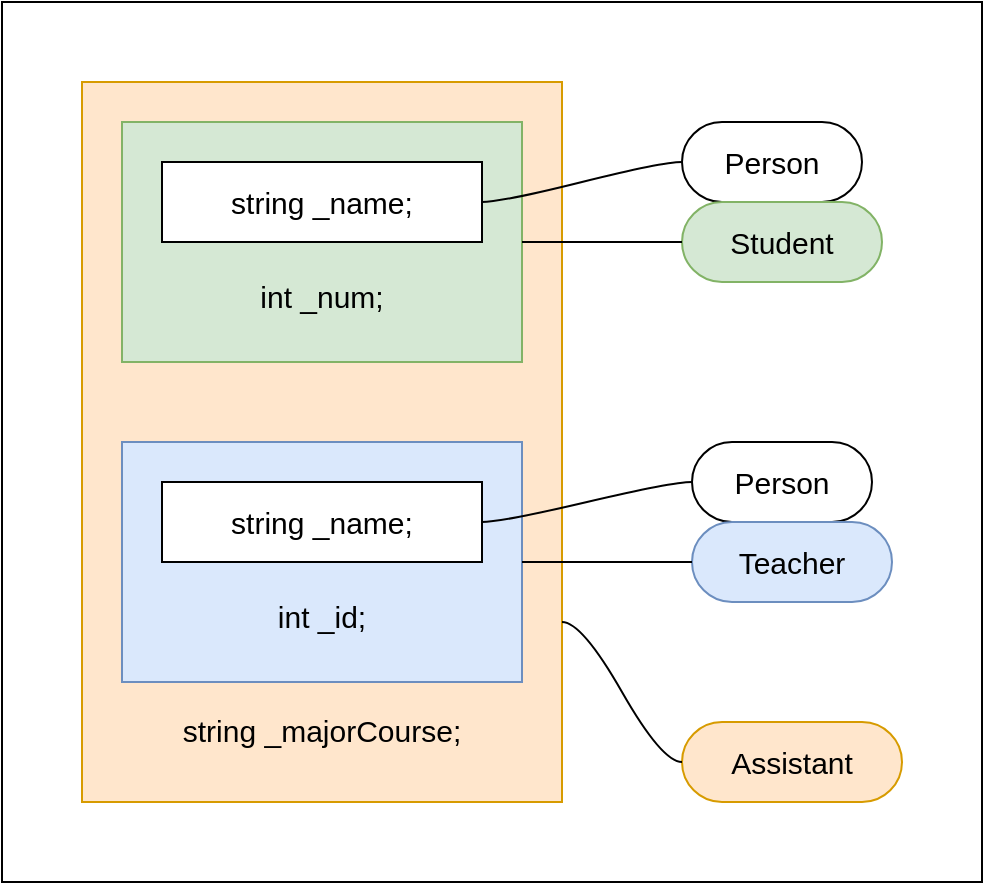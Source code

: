 <mxfile>
    <diagram id="6QmAAOw3HuF4r7J-LOuc" name="Page-1">
        <mxGraphModel dx="1198" dy="979" grid="1" gridSize="10" guides="1" tooltips="1" connect="1" arrows="1" fold="1" page="1" pageScale="1" pageWidth="850" pageHeight="1100" math="0" shadow="0">
            <root>
                <mxCell id="0"/>
                <mxCell id="1" parent="0"/>
                <mxCell id="19" value="" style="rounded=0;whiteSpace=wrap;html=1;fontSize=15;" vertex="1" parent="1">
                    <mxGeometry x="60" y="20" width="490" height="440" as="geometry"/>
                </mxCell>
                <mxCell id="7" value="&lt;br&gt;&lt;br&gt;&lt;br&gt;&lt;br&gt;&lt;br&gt;&lt;br&gt;&lt;br&gt;&lt;br&gt;&lt;br&gt;&lt;br&gt;&lt;br&gt;&lt;br&gt;&lt;br&gt;&lt;br&gt;&lt;br&gt;&lt;br&gt;string _majorCourse;" style="rounded=0;whiteSpace=wrap;html=1;fontSize=15;fillColor=#ffe6cc;strokeColor=#d79b00;" vertex="1" parent="1">
                    <mxGeometry x="100" y="60" width="240" height="360" as="geometry"/>
                </mxCell>
                <mxCell id="3" value="&lt;br&gt;&lt;br&gt;&lt;br&gt;int _num;" style="rounded=0;whiteSpace=wrap;html=1;fontSize=15;fillColor=#d5e8d4;strokeColor=#82b366;" vertex="1" parent="1">
                    <mxGeometry x="120" y="80" width="200" height="120" as="geometry"/>
                </mxCell>
                <mxCell id="2" value="&lt;font style=&quot;font-size: 15px;&quot;&gt;string _name;&lt;/font&gt;" style="rounded=0;whiteSpace=wrap;html=1;" vertex="1" parent="1">
                    <mxGeometry x="140" y="100" width="160" height="40" as="geometry"/>
                </mxCell>
                <mxCell id="5" value="&lt;br&gt;&lt;br&gt;&lt;br&gt;int _id;" style="rounded=0;whiteSpace=wrap;html=1;fontSize=15;fillColor=#dae8fc;strokeColor=#6c8ebf;" vertex="1" parent="1">
                    <mxGeometry x="120" y="240" width="200" height="120" as="geometry"/>
                </mxCell>
                <mxCell id="6" value="&lt;font style=&quot;font-size: 15px;&quot;&gt;string _name;&lt;/font&gt;" style="rounded=0;whiteSpace=wrap;html=1;" vertex="1" parent="1">
                    <mxGeometry x="140" y="260" width="160" height="40" as="geometry"/>
                </mxCell>
                <mxCell id="8" value="Person" style="whiteSpace=wrap;html=1;rounded=1;arcSize=50;align=center;verticalAlign=middle;strokeWidth=1;autosize=1;spacing=4;treeFolding=1;treeMoving=1;newEdgeStyle={&quot;edgeStyle&quot;:&quot;entityRelationEdgeStyle&quot;,&quot;startArrow&quot;:&quot;none&quot;,&quot;endArrow&quot;:&quot;none&quot;,&quot;segment&quot;:10,&quot;curved&quot;:1,&quot;sourcePerimeterSpacing&quot;:0,&quot;targetPerimeterSpacing&quot;:0};fontSize=15;" vertex="1" parent="1">
                    <mxGeometry x="400" y="80" width="90" height="40" as="geometry"/>
                </mxCell>
                <mxCell id="9" value="" style="edgeStyle=entityRelationEdgeStyle;startArrow=none;endArrow=none;segment=10;curved=1;sourcePerimeterSpacing=0;targetPerimeterSpacing=0;fontSize=15;exitX=1;exitY=0.5;exitDx=0;exitDy=0;" edge="1" target="8" parent="1" source="2">
                    <mxGeometry relative="1" as="geometry">
                        <mxPoint x="390" y="143.5" as="sourcePoint"/>
                    </mxGeometry>
                </mxCell>
                <mxCell id="10" value="Student" style="whiteSpace=wrap;html=1;rounded=1;arcSize=50;align=center;verticalAlign=middle;strokeWidth=1;autosize=1;spacing=4;treeFolding=1;treeMoving=1;newEdgeStyle={&quot;edgeStyle&quot;:&quot;entityRelationEdgeStyle&quot;,&quot;startArrow&quot;:&quot;none&quot;,&quot;endArrow&quot;:&quot;none&quot;,&quot;segment&quot;:10,&quot;curved&quot;:1,&quot;sourcePerimeterSpacing&quot;:0,&quot;targetPerimeterSpacing&quot;:0};fontSize=15;fillColor=#d5e8d4;strokeColor=#82b366;" vertex="1" parent="1">
                    <mxGeometry x="400" y="120" width="100" height="40" as="geometry"/>
                </mxCell>
                <mxCell id="11" value="" style="edgeStyle=entityRelationEdgeStyle;startArrow=none;endArrow=none;segment=10;curved=1;sourcePerimeterSpacing=0;targetPerimeterSpacing=0;fontSize=15;exitX=1;exitY=0.5;exitDx=0;exitDy=0;" edge="1" target="10" parent="1" source="3">
                    <mxGeometry relative="1" as="geometry">
                        <mxPoint x="377.5" y="163.5" as="sourcePoint"/>
                    </mxGeometry>
                </mxCell>
                <mxCell id="13" value="Person" style="whiteSpace=wrap;html=1;rounded=1;arcSize=50;align=center;verticalAlign=middle;strokeWidth=1;autosize=1;spacing=4;treeFolding=1;treeMoving=1;newEdgeStyle={&quot;edgeStyle&quot;:&quot;entityRelationEdgeStyle&quot;,&quot;startArrow&quot;:&quot;none&quot;,&quot;endArrow&quot;:&quot;none&quot;,&quot;segment&quot;:10,&quot;curved&quot;:1,&quot;sourcePerimeterSpacing&quot;:0,&quot;targetPerimeterSpacing&quot;:0};fontSize=15;" vertex="1" parent="1">
                    <mxGeometry x="405" y="240" width="90" height="40" as="geometry"/>
                </mxCell>
                <mxCell id="14" value="" style="edgeStyle=entityRelationEdgeStyle;startArrow=none;endArrow=none;segment=10;curved=1;sourcePerimeterSpacing=0;targetPerimeterSpacing=0;fontSize=15;exitX=1;exitY=0.5;exitDx=0;exitDy=0;" edge="1" target="13" parent="1" source="6">
                    <mxGeometry relative="1" as="geometry">
                        <mxPoint x="377.5" y="307" as="sourcePoint"/>
                    </mxGeometry>
                </mxCell>
                <mxCell id="15" value="Teacher" style="whiteSpace=wrap;html=1;rounded=1;arcSize=50;align=center;verticalAlign=middle;strokeWidth=1;autosize=1;spacing=4;treeFolding=1;treeMoving=1;newEdgeStyle={&quot;edgeStyle&quot;:&quot;entityRelationEdgeStyle&quot;,&quot;startArrow&quot;:&quot;none&quot;,&quot;endArrow&quot;:&quot;none&quot;,&quot;segment&quot;:10,&quot;curved&quot;:1,&quot;sourcePerimeterSpacing&quot;:0,&quot;targetPerimeterSpacing&quot;:0};fontSize=15;fillColor=#dae8fc;strokeColor=#6c8ebf;" vertex="1" parent="1">
                    <mxGeometry x="405" y="280" width="100" height="40" as="geometry"/>
                </mxCell>
                <mxCell id="16" value="" style="edgeStyle=entityRelationEdgeStyle;startArrow=none;endArrow=none;segment=10;curved=1;sourcePerimeterSpacing=0;targetPerimeterSpacing=0;fontSize=15;exitX=1;exitY=0.5;exitDx=0;exitDy=0;" edge="1" target="15" parent="1" source="5">
                    <mxGeometry relative="1" as="geometry">
                        <mxPoint x="420" y="467" as="sourcePoint"/>
                    </mxGeometry>
                </mxCell>
                <mxCell id="17" value="Assistant" style="whiteSpace=wrap;html=1;rounded=1;arcSize=50;align=center;verticalAlign=middle;strokeWidth=1;autosize=1;spacing=4;treeFolding=1;treeMoving=1;newEdgeStyle={&quot;edgeStyle&quot;:&quot;entityRelationEdgeStyle&quot;,&quot;startArrow&quot;:&quot;none&quot;,&quot;endArrow&quot;:&quot;none&quot;,&quot;segment&quot;:10,&quot;curved&quot;:1,&quot;sourcePerimeterSpacing&quot;:0,&quot;targetPerimeterSpacing&quot;:0};fontSize=15;fillColor=#ffe6cc;strokeColor=#d79b00;" vertex="1" parent="1">
                    <mxGeometry x="400" y="380" width="110" height="40" as="geometry"/>
                </mxCell>
                <mxCell id="18" value="" style="edgeStyle=entityRelationEdgeStyle;startArrow=none;endArrow=none;segment=10;curved=1;sourcePerimeterSpacing=0;targetPerimeterSpacing=0;fontSize=15;exitX=1;exitY=0.75;exitDx=0;exitDy=0;" edge="1" target="17" parent="1" source="7">
                    <mxGeometry relative="1" as="geometry">
                        <mxPoint x="387.5" y="447" as="sourcePoint"/>
                    </mxGeometry>
                </mxCell>
            </root>
        </mxGraphModel>
    </diagram>
</mxfile>